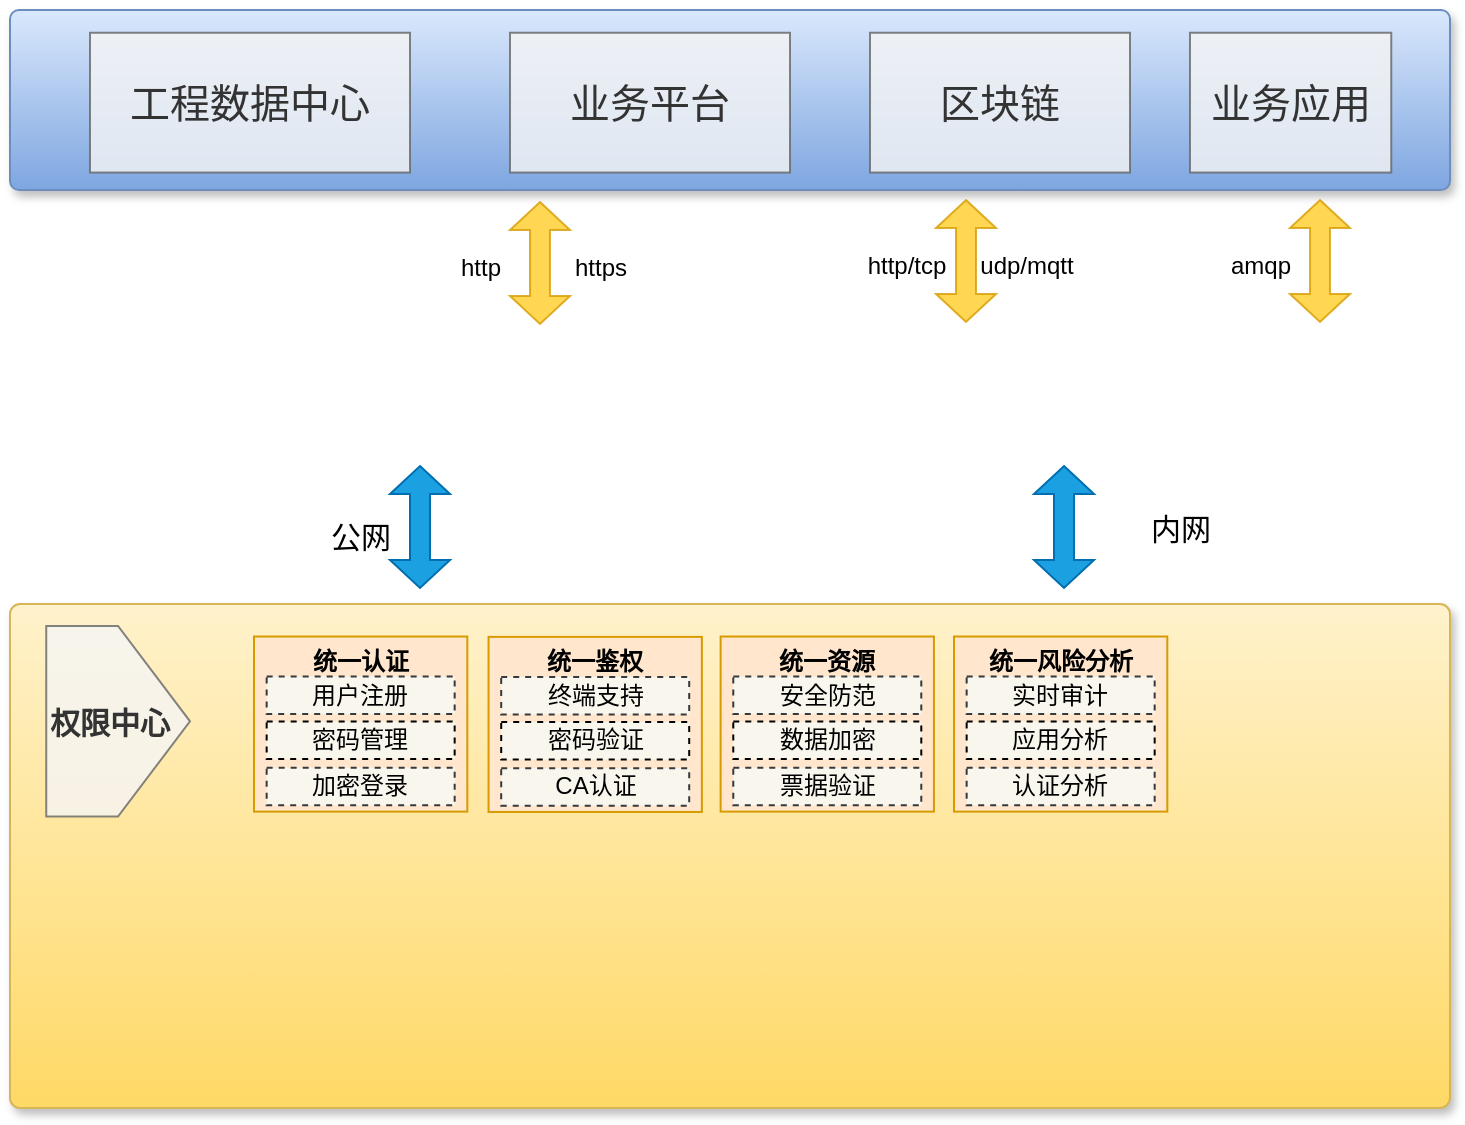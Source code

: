 <mxfile version="18.2.0" type="github">
  <diagram id="8Mcmq0ioaoLnQd22ZTMx" name="第 1 页">
    <mxGraphModel dx="868" dy="502" grid="1" gridSize="10" guides="1" tooltips="1" connect="1" arrows="1" fold="1" page="1" pageScale="1" pageWidth="300" pageHeight="900" math="0" shadow="0">
      <root>
        <mxCell id="0" />
        <mxCell id="1" parent="0" />
        <mxCell id="xZrQEDNqEejDbcOTDLVU-1" value="" style="text;html=1;strokeColor=#6c8ebf;fillColor=#dae8fc;align=center;verticalAlign=middle;whiteSpace=wrap;fontSize=54;fontStyle=1;shadow=1;rounded=1;glass=0;sketch=0;arcSize=5;gradientColor=#7ea6e0;" parent="1" vertex="1">
          <mxGeometry x="50" y="41" width="720" height="90" as="geometry" />
        </mxCell>
        <mxCell id="xZrQEDNqEejDbcOTDLVU-3" value="业务平台" style="rounded=0;whiteSpace=wrap;html=1;shadow=0;glass=0;sketch=0;fontSize=20;fillColor=#f5f5f5;fontColor=#333333;strokeColor=#666666;opacity=80;" parent="xZrQEDNqEejDbcOTDLVU-1" vertex="1">
          <mxGeometry x="250" y="11.38" width="140" height="69.89" as="geometry" />
        </mxCell>
        <mxCell id="xZrQEDNqEejDbcOTDLVU-6" value="区块链" style="rounded=0;whiteSpace=wrap;html=1;shadow=0;glass=0;sketch=0;fontSize=20;fillColor=#f5f5f5;fontColor=#333333;strokeColor=#666666;opacity=80;" parent="xZrQEDNqEejDbcOTDLVU-1" vertex="1">
          <mxGeometry x="430" y="11.38" width="130" height="69.89" as="geometry" />
        </mxCell>
        <mxCell id="xZrQEDNqEejDbcOTDLVU-8" value="工程数据中心" style="rounded=0;whiteSpace=wrap;html=1;shadow=0;glass=0;sketch=0;fontSize=20;fillColor=#f5f5f5;fontColor=#333333;strokeColor=#666666;opacity=80;" parent="xZrQEDNqEejDbcOTDLVU-1" vertex="1">
          <mxGeometry x="40" y="11.38" width="160" height="69.89" as="geometry" />
        </mxCell>
        <mxCell id="umusgo-0xjPPcqwDhXVJ-1" value="业务应用" style="rounded=0;whiteSpace=wrap;html=1;shadow=0;glass=0;sketch=0;fontSize=20;fillColor=#f5f5f5;fontColor=#333333;strokeColor=#666666;opacity=80;" vertex="1" parent="xZrQEDNqEejDbcOTDLVU-1">
          <mxGeometry x="589.996" y="11.38" width="100.63" height="69.89" as="geometry" />
        </mxCell>
        <mxCell id="xZrQEDNqEejDbcOTDLVU-12" value="" style="text;html=1;strokeColor=#d6b656;fillColor=#fff2cc;align=center;verticalAlign=middle;whiteSpace=wrap;fontSize=54;fontStyle=1;shadow=1;rounded=1;glass=0;sketch=0;arcSize=2;gradientColor=#ffd966;" parent="1" vertex="1">
          <mxGeometry x="50" y="338" width="720" height="252" as="geometry" />
        </mxCell>
        <mxCell id="xZrQEDNqEejDbcOTDLVU-14" value="&lt;div style=&quot;&quot;&gt;&lt;span style=&quot;font-size: 15px;&quot;&gt;&lt;b&gt;权限中心&lt;/b&gt;&lt;/span&gt;&lt;/div&gt;" style="html=1;shadow=0;dashed=0;align=left;verticalAlign=middle;shape=mxgraph.arrows2.arrow;dy=0;dx=36;notch=0;rounded=0;glass=0;sketch=0;fontSize=18;fillColor=#f5f5f5;fontColor=#333333;strokeColor=#666666;whiteSpace=wrap;opacity=80;" parent="xZrQEDNqEejDbcOTDLVU-12" vertex="1">
          <mxGeometry x="18.12" y="10.987" width="71.88" height="95.316" as="geometry" />
        </mxCell>
        <mxCell id="xZrQEDNqEejDbcOTDLVU-15" value="" style="group" parent="xZrQEDNqEejDbcOTDLVU-12" vertex="1" connectable="0">
          <mxGeometry x="122" y="16.258" width="106.66" height="87.543" as="geometry" />
        </mxCell>
        <mxCell id="xZrQEDNqEejDbcOTDLVU-16" value="" style="rounded=0;whiteSpace=wrap;html=1;shadow=0;glass=0;sketch=0;fillColor=#ffe6cc;strokeColor=#d79b00;" parent="xZrQEDNqEejDbcOTDLVU-15" vertex="1">
          <mxGeometry width="106.66" height="87.543" as="geometry" />
        </mxCell>
        <mxCell id="xZrQEDNqEejDbcOTDLVU-17" value="&lt;font style=&quot;font-size: 12px;&quot;&gt;&lt;b&gt;统一认证&lt;/b&gt;&lt;/font&gt;" style="text;html=1;strokeColor=none;fillColor=none;align=center;verticalAlign=middle;whiteSpace=wrap;rounded=0;shadow=1;fontSize=16;" parent="xZrQEDNqEejDbcOTDLVU-15" vertex="1">
          <mxGeometry x="13.83" y="1.251" width="79" height="18.759" as="geometry" />
        </mxCell>
        <mxCell id="xZrQEDNqEejDbcOTDLVU-18" value="用户注册" style="rounded=0;whiteSpace=wrap;html=1;shadow=0;fontSize=12;fillColor=#f9f7ed;strokeColor=#36393d;dashed=1;" parent="xZrQEDNqEejDbcOTDLVU-15" vertex="1">
          <mxGeometry x="6.33" y="20.01" width="94" height="18.759" as="geometry" />
        </mxCell>
        <mxCell id="xZrQEDNqEejDbcOTDLVU-19" value="密码管理" style="rounded=0;whiteSpace=wrap;html=1;shadow=0;fontSize=12;fillColor=#f9f7ed;strokeColor=default;dashed=1;" parent="xZrQEDNqEejDbcOTDLVU-15" vertex="1">
          <mxGeometry x="6.33" y="42.521" width="94" height="18.759" as="geometry" />
        </mxCell>
        <mxCell id="xZrQEDNqEejDbcOTDLVU-20" value="加密登录" style="rounded=0;whiteSpace=wrap;html=1;shadow=0;fontSize=12;fillColor=#f9f7ed;strokeColor=#36393d;dashed=1;" parent="xZrQEDNqEejDbcOTDLVU-15" vertex="1">
          <mxGeometry x="6.33" y="65.658" width="94" height="18.759" as="geometry" />
        </mxCell>
        <mxCell id="xZrQEDNqEejDbcOTDLVU-21" value="" style="group" parent="xZrQEDNqEejDbcOTDLVU-12" vertex="1" connectable="0">
          <mxGeometry x="239.27" y="16.433" width="106.66" height="87.543" as="geometry" />
        </mxCell>
        <mxCell id="xZrQEDNqEejDbcOTDLVU-22" value="" style="rounded=0;whiteSpace=wrap;html=1;shadow=0;glass=0;sketch=0;fillColor=#ffe6cc;strokeColor=#d79b00;" parent="xZrQEDNqEejDbcOTDLVU-21" vertex="1">
          <mxGeometry width="106.66" height="87.543" as="geometry" />
        </mxCell>
        <mxCell id="xZrQEDNqEejDbcOTDLVU-23" value="&lt;font style=&quot;font-size: 12px;&quot;&gt;&lt;b&gt;统一鉴权&lt;/b&gt;&lt;/font&gt;" style="text;html=1;strokeColor=none;fillColor=none;align=center;verticalAlign=middle;whiteSpace=wrap;rounded=0;shadow=1;fontSize=16;" parent="xZrQEDNqEejDbcOTDLVU-21" vertex="1">
          <mxGeometry x="13.83" y="1.251" width="79" height="18.759" as="geometry" />
        </mxCell>
        <mxCell id="xZrQEDNqEejDbcOTDLVU-24" value="终端支持" style="rounded=0;whiteSpace=wrap;html=1;shadow=0;fontSize=12;fillColor=#f9f7ed;strokeColor=#36393d;dashed=1;" parent="xZrQEDNqEejDbcOTDLVU-21" vertex="1">
          <mxGeometry x="6.33" y="20.01" width="94" height="18.759" as="geometry" />
        </mxCell>
        <mxCell id="xZrQEDNqEejDbcOTDLVU-25" value="密码验证" style="rounded=0;whiteSpace=wrap;html=1;shadow=0;fontSize=12;fillColor=#f9f7ed;strokeColor=default;dashed=1;" parent="xZrQEDNqEejDbcOTDLVU-21" vertex="1">
          <mxGeometry x="6.33" y="42.521" width="94" height="18.759" as="geometry" />
        </mxCell>
        <mxCell id="xZrQEDNqEejDbcOTDLVU-26" value="CA认证" style="rounded=0;whiteSpace=wrap;html=1;shadow=0;fontSize=12;fillColor=#f9f7ed;strokeColor=#36393d;dashed=1;" parent="xZrQEDNqEejDbcOTDLVU-21" vertex="1">
          <mxGeometry x="6.33" y="65.658" width="94" height="18.759" as="geometry" />
        </mxCell>
        <mxCell id="xZrQEDNqEejDbcOTDLVU-27" value="" style="group" parent="xZrQEDNqEejDbcOTDLVU-12" vertex="1" connectable="0">
          <mxGeometry x="355.31" y="16.258" width="106.66" height="87.543" as="geometry" />
        </mxCell>
        <mxCell id="xZrQEDNqEejDbcOTDLVU-28" value="" style="rounded=0;whiteSpace=wrap;html=1;shadow=0;glass=0;sketch=0;fillColor=#ffe6cc;strokeColor=#d79b00;" parent="xZrQEDNqEejDbcOTDLVU-27" vertex="1">
          <mxGeometry width="106.66" height="87.543" as="geometry" />
        </mxCell>
        <mxCell id="xZrQEDNqEejDbcOTDLVU-29" value="&lt;font style=&quot;font-size: 12px;&quot;&gt;&lt;b&gt;统一资源&lt;/b&gt;&lt;/font&gt;" style="text;html=1;strokeColor=none;fillColor=none;align=center;verticalAlign=middle;whiteSpace=wrap;rounded=0;shadow=1;fontSize=16;" parent="xZrQEDNqEejDbcOTDLVU-27" vertex="1">
          <mxGeometry x="13.83" y="1.251" width="79" height="18.759" as="geometry" />
        </mxCell>
        <mxCell id="xZrQEDNqEejDbcOTDLVU-30" value="安全防范" style="rounded=0;whiteSpace=wrap;html=1;shadow=0;fontSize=12;fillColor=#f9f7ed;strokeColor=#36393d;dashed=1;" parent="xZrQEDNqEejDbcOTDLVU-27" vertex="1">
          <mxGeometry x="6.33" y="20.01" width="94" height="18.759" as="geometry" />
        </mxCell>
        <mxCell id="xZrQEDNqEejDbcOTDLVU-31" value="数据加密" style="rounded=0;whiteSpace=wrap;html=1;shadow=0;fontSize=12;fillColor=#f9f7ed;strokeColor=default;dashed=1;" parent="xZrQEDNqEejDbcOTDLVU-27" vertex="1">
          <mxGeometry x="6.33" y="42.521" width="94" height="18.759" as="geometry" />
        </mxCell>
        <mxCell id="xZrQEDNqEejDbcOTDLVU-32" value="票据验证" style="rounded=0;whiteSpace=wrap;html=1;shadow=0;fontSize=12;fillColor=#f9f7ed;strokeColor=#36393d;dashed=1;" parent="xZrQEDNqEejDbcOTDLVU-27" vertex="1">
          <mxGeometry x="6.33" y="65.658" width="94" height="18.759" as="geometry" />
        </mxCell>
        <mxCell id="xZrQEDNqEejDbcOTDLVU-33" value="" style="group" parent="xZrQEDNqEejDbcOTDLVU-12" vertex="1" connectable="0">
          <mxGeometry x="472" y="16.258" width="106.66" height="87.543" as="geometry" />
        </mxCell>
        <mxCell id="xZrQEDNqEejDbcOTDLVU-34" value="" style="rounded=0;whiteSpace=wrap;html=1;shadow=0;glass=0;sketch=0;fillColor=#ffe6cc;strokeColor=#d79b00;" parent="xZrQEDNqEejDbcOTDLVU-33" vertex="1">
          <mxGeometry width="106.66" height="87.543" as="geometry" />
        </mxCell>
        <mxCell id="xZrQEDNqEejDbcOTDLVU-35" value="&lt;font style=&quot;font-size: 12px;&quot;&gt;&lt;b&gt;统一风险分析&lt;/b&gt;&lt;/font&gt;" style="text;html=1;strokeColor=none;fillColor=none;align=center;verticalAlign=middle;whiteSpace=wrap;rounded=0;shadow=1;fontSize=16;" parent="xZrQEDNqEejDbcOTDLVU-33" vertex="1">
          <mxGeometry x="13.83" y="1.251" width="79" height="18.759" as="geometry" />
        </mxCell>
        <mxCell id="xZrQEDNqEejDbcOTDLVU-36" value="实时审计" style="rounded=0;whiteSpace=wrap;html=1;shadow=0;fontSize=12;fillColor=#f9f7ed;strokeColor=#36393d;dashed=1;" parent="xZrQEDNqEejDbcOTDLVU-33" vertex="1">
          <mxGeometry x="6.33" y="20.01" width="94" height="18.759" as="geometry" />
        </mxCell>
        <mxCell id="xZrQEDNqEejDbcOTDLVU-37" value="应用分析" style="rounded=0;whiteSpace=wrap;html=1;shadow=0;fontSize=12;fillColor=#f9f7ed;strokeColor=default;dashed=1;" parent="xZrQEDNqEejDbcOTDLVU-33" vertex="1">
          <mxGeometry x="6.33" y="42.521" width="94" height="18.759" as="geometry" />
        </mxCell>
        <mxCell id="xZrQEDNqEejDbcOTDLVU-38" value="认证分析" style="rounded=0;whiteSpace=wrap;html=1;shadow=0;fontSize=12;fillColor=#f9f7ed;strokeColor=#36393d;dashed=1;" parent="xZrQEDNqEejDbcOTDLVU-33" vertex="1">
          <mxGeometry x="6.33" y="65.658" width="94" height="18.759" as="geometry" />
        </mxCell>
        <mxCell id="xZrQEDNqEejDbcOTDLVU-83" value="" style="shape=doubleArrow;direction=south;whiteSpace=wrap;html=1;fontSize=18;arrowWidth=0.333;arrowSize=0.23;fillColor=#1ba1e2;fontColor=#ffffff;strokeColor=#006EAF;" parent="1" vertex="1">
          <mxGeometry x="240" y="269" width="30" height="61" as="geometry" />
        </mxCell>
        <mxCell id="xZrQEDNqEejDbcOTDLVU-84" value="&lt;font style=&quot;font-size: 15px;&quot;&gt;公网&lt;/font&gt;" style="text;html=1;align=center;verticalAlign=middle;resizable=0;points=[];autosize=1;strokeColor=none;fillColor=none;fontSize=18;" parent="1" vertex="1">
          <mxGeometry x="200" y="289" width="50" height="30" as="geometry" />
        </mxCell>
        <mxCell id="xZrQEDNqEejDbcOTDLVU-85" value="&lt;font style=&quot;font-size: 15px;&quot;&gt;内网&lt;/font&gt;" style="text;html=1;align=center;verticalAlign=middle;resizable=0;points=[];autosize=1;strokeColor=none;fillColor=none;fontSize=18;" parent="1" vertex="1">
          <mxGeometry x="610" y="284.5" width="50" height="30" as="geometry" />
        </mxCell>
        <mxCell id="xZrQEDNqEejDbcOTDLVU-91" value="" style="shape=doubleArrow;direction=south;whiteSpace=wrap;html=1;fontSize=18;arrowWidth=0.333;arrowSize=0.23;fillColor=#1ba1e2;fontColor=#ffffff;strokeColor=#006EAF;" parent="1" vertex="1">
          <mxGeometry x="562" y="269" width="30" height="61" as="geometry" />
        </mxCell>
        <mxCell id="xZrQEDNqEejDbcOTDLVU-92" value="" style="group" parent="1" vertex="1" connectable="0">
          <mxGeometry x="260" y="137" width="110" height="61" as="geometry" />
        </mxCell>
        <mxCell id="xZrQEDNqEejDbcOTDLVU-93" value="" style="shape=doubleArrow;direction=south;whiteSpace=wrap;html=1;fontSize=18;arrowWidth=0.333;arrowSize=0.23;fillColor=#ffcd28;strokeColor=#d79b00;gradientColor=none;opacity=80;" parent="xZrQEDNqEejDbcOTDLVU-92" vertex="1">
          <mxGeometry x="40" width="30" height="61" as="geometry" />
        </mxCell>
        <mxCell id="xZrQEDNqEejDbcOTDLVU-94" value="&lt;font style=&quot;font-size: 12px;&quot;&gt;http&lt;/font&gt;" style="text;html=1;align=center;verticalAlign=middle;resizable=0;points=[];autosize=1;strokeColor=none;fillColor=none;fontSize=18;" parent="xZrQEDNqEejDbcOTDLVU-92" vertex="1">
          <mxGeometry x="5" y="15.5" width="40" height="30" as="geometry" />
        </mxCell>
        <mxCell id="xZrQEDNqEejDbcOTDLVU-95" value="&lt;font style=&quot;font-size: 12px;&quot;&gt;https&lt;/font&gt;" style="text;html=1;align=center;verticalAlign=middle;resizable=0;points=[];autosize=1;strokeColor=none;fillColor=none;fontSize=18;" parent="xZrQEDNqEejDbcOTDLVU-92" vertex="1">
          <mxGeometry x="65" y="15.5" width="40" height="30" as="geometry" />
        </mxCell>
        <mxCell id="xZrQEDNqEejDbcOTDLVU-96" value="" style="group" parent="1" vertex="1" connectable="0">
          <mxGeometry x="473" y="136" width="115" height="61" as="geometry" />
        </mxCell>
        <mxCell id="xZrQEDNqEejDbcOTDLVU-97" value="" style="shape=doubleArrow;direction=south;whiteSpace=wrap;html=1;fontSize=18;arrowWidth=0.333;arrowSize=0.23;fillColor=#ffcd28;strokeColor=#d79b00;gradientColor=none;opacity=80;" parent="xZrQEDNqEejDbcOTDLVU-96" vertex="1">
          <mxGeometry x="40" width="30" height="61" as="geometry" />
        </mxCell>
        <mxCell id="xZrQEDNqEejDbcOTDLVU-98" value="&lt;font style=&quot;font-size: 12px;&quot;&gt;http/tcp&lt;/font&gt;" style="text;html=1;align=center;verticalAlign=middle;resizable=0;points=[];autosize=1;strokeColor=none;fillColor=none;fontSize=18;" parent="xZrQEDNqEejDbcOTDLVU-96" vertex="1">
          <mxGeometry y="15.5" width="50" height="30" as="geometry" />
        </mxCell>
        <mxCell id="xZrQEDNqEejDbcOTDLVU-99" value="&lt;font style=&quot;font-size: 12px;&quot;&gt;udp/mqtt&lt;/font&gt;" style="text;html=1;align=center;verticalAlign=middle;resizable=0;points=[];autosize=1;strokeColor=none;fillColor=none;fontSize=18;" parent="xZrQEDNqEejDbcOTDLVU-96" vertex="1">
          <mxGeometry x="55" y="15.5" width="60" height="30" as="geometry" />
        </mxCell>
        <mxCell id="xZrQEDNqEejDbcOTDLVU-100" value="" style="group" parent="1" vertex="1" connectable="0">
          <mxGeometry x="650" y="136" width="115" height="61" as="geometry" />
        </mxCell>
        <mxCell id="xZrQEDNqEejDbcOTDLVU-101" value="" style="shape=doubleArrow;direction=south;whiteSpace=wrap;html=1;fontSize=18;arrowWidth=0.333;arrowSize=0.23;fillColor=#ffcd28;strokeColor=#d79b00;gradientColor=none;opacity=80;" parent="xZrQEDNqEejDbcOTDLVU-100" vertex="1">
          <mxGeometry x="40" width="30" height="61" as="geometry" />
        </mxCell>
        <mxCell id="xZrQEDNqEejDbcOTDLVU-102" value="&lt;font style=&quot;font-size: 12px;&quot;&gt;amqp&lt;/font&gt;" style="text;html=1;align=center;verticalAlign=middle;resizable=0;points=[];autosize=1;strokeColor=none;fillColor=none;fontSize=18;" parent="xZrQEDNqEejDbcOTDLVU-100" vertex="1">
          <mxGeometry y="15.5" width="50" height="30" as="geometry" />
        </mxCell>
      </root>
    </mxGraphModel>
  </diagram>
</mxfile>
